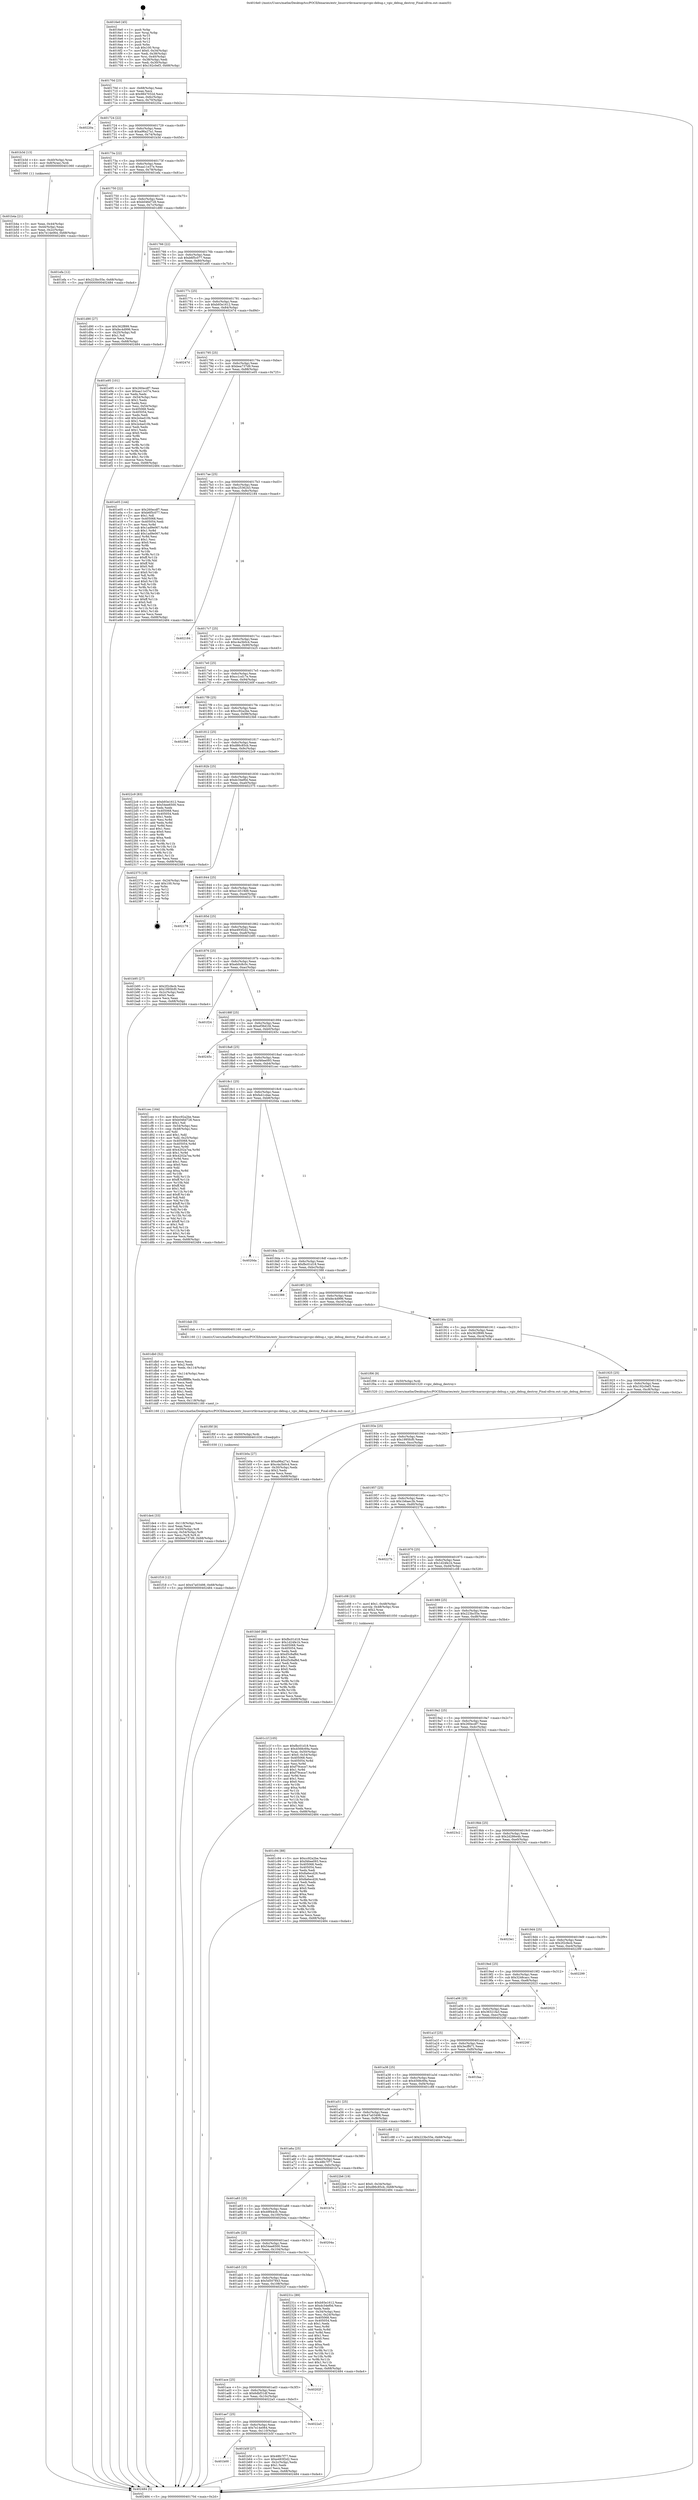 digraph "0x4016e0" {
  label = "0x4016e0 (/mnt/c/Users/mathe/Desktop/tcc/POCII/binaries/extr_linuxvirtkvmarmvgicvgic-debug.c_vgic_debug_destroy_Final-ollvm.out::main(0))"
  labelloc = "t"
  node[shape=record]

  Entry [label="",width=0.3,height=0.3,shape=circle,fillcolor=black,style=filled]
  "0x40170d" [label="{
     0x40170d [23]\l
     | [instrs]\l
     &nbsp;&nbsp;0x40170d \<+3\>: mov -0x68(%rbp),%eax\l
     &nbsp;&nbsp;0x401710 \<+2\>: mov %eax,%ecx\l
     &nbsp;&nbsp;0x401712 \<+6\>: sub $0x9847032d,%ecx\l
     &nbsp;&nbsp;0x401718 \<+3\>: mov %eax,-0x6c(%rbp)\l
     &nbsp;&nbsp;0x40171b \<+3\>: mov %ecx,-0x70(%rbp)\l
     &nbsp;&nbsp;0x40171e \<+6\>: je 000000000040220a \<main+0xb2a\>\l
  }"]
  "0x40220a" [label="{
     0x40220a\l
  }", style=dashed]
  "0x401724" [label="{
     0x401724 [22]\l
     | [instrs]\l
     &nbsp;&nbsp;0x401724 \<+5\>: jmp 0000000000401729 \<main+0x49\>\l
     &nbsp;&nbsp;0x401729 \<+3\>: mov -0x6c(%rbp),%eax\l
     &nbsp;&nbsp;0x40172c \<+5\>: sub $0xa96a27a1,%eax\l
     &nbsp;&nbsp;0x401731 \<+3\>: mov %eax,-0x74(%rbp)\l
     &nbsp;&nbsp;0x401734 \<+6\>: je 0000000000401b3d \<main+0x45d\>\l
  }"]
  Exit [label="",width=0.3,height=0.3,shape=circle,fillcolor=black,style=filled,peripheries=2]
  "0x401b3d" [label="{
     0x401b3d [13]\l
     | [instrs]\l
     &nbsp;&nbsp;0x401b3d \<+4\>: mov -0x40(%rbp),%rax\l
     &nbsp;&nbsp;0x401b41 \<+4\>: mov 0x8(%rax),%rdi\l
     &nbsp;&nbsp;0x401b45 \<+5\>: call 0000000000401060 \<atoi@plt\>\l
     | [calls]\l
     &nbsp;&nbsp;0x401060 \{1\} (unknown)\l
  }"]
  "0x40173a" [label="{
     0x40173a [22]\l
     | [instrs]\l
     &nbsp;&nbsp;0x40173a \<+5\>: jmp 000000000040173f \<main+0x5f\>\l
     &nbsp;&nbsp;0x40173f \<+3\>: mov -0x6c(%rbp),%eax\l
     &nbsp;&nbsp;0x401742 \<+5\>: sub $0xaa11e37e,%eax\l
     &nbsp;&nbsp;0x401747 \<+3\>: mov %eax,-0x78(%rbp)\l
     &nbsp;&nbsp;0x40174a \<+6\>: je 0000000000401efa \<main+0x81a\>\l
  }"]
  "0x401f18" [label="{
     0x401f18 [12]\l
     | [instrs]\l
     &nbsp;&nbsp;0x401f18 \<+7\>: movl $0x47a03498,-0x68(%rbp)\l
     &nbsp;&nbsp;0x401f1f \<+5\>: jmp 0000000000402484 \<main+0xda4\>\l
  }"]
  "0x401efa" [label="{
     0x401efa [12]\l
     | [instrs]\l
     &nbsp;&nbsp;0x401efa \<+7\>: movl $0x223bc55e,-0x68(%rbp)\l
     &nbsp;&nbsp;0x401f01 \<+5\>: jmp 0000000000402484 \<main+0xda4\>\l
  }"]
  "0x401750" [label="{
     0x401750 [22]\l
     | [instrs]\l
     &nbsp;&nbsp;0x401750 \<+5\>: jmp 0000000000401755 \<main+0x75\>\l
     &nbsp;&nbsp;0x401755 \<+3\>: mov -0x6c(%rbp),%eax\l
     &nbsp;&nbsp;0x401758 \<+5\>: sub $0xb046d728,%eax\l
     &nbsp;&nbsp;0x40175d \<+3\>: mov %eax,-0x7c(%rbp)\l
     &nbsp;&nbsp;0x401760 \<+6\>: je 0000000000401d90 \<main+0x6b0\>\l
  }"]
  "0x401f0f" [label="{
     0x401f0f [9]\l
     | [instrs]\l
     &nbsp;&nbsp;0x401f0f \<+4\>: mov -0x50(%rbp),%rdi\l
     &nbsp;&nbsp;0x401f13 \<+5\>: call 0000000000401030 \<free@plt\>\l
     | [calls]\l
     &nbsp;&nbsp;0x401030 \{1\} (unknown)\l
  }"]
  "0x401d90" [label="{
     0x401d90 [27]\l
     | [instrs]\l
     &nbsp;&nbsp;0x401d90 \<+5\>: mov $0x362f899,%eax\l
     &nbsp;&nbsp;0x401d95 \<+5\>: mov $0xfec4d996,%ecx\l
     &nbsp;&nbsp;0x401d9a \<+3\>: mov -0x25(%rbp),%dl\l
     &nbsp;&nbsp;0x401d9d \<+3\>: test $0x1,%dl\l
     &nbsp;&nbsp;0x401da0 \<+3\>: cmovne %ecx,%eax\l
     &nbsp;&nbsp;0x401da3 \<+3\>: mov %eax,-0x68(%rbp)\l
     &nbsp;&nbsp;0x401da6 \<+5\>: jmp 0000000000402484 \<main+0xda4\>\l
  }"]
  "0x401766" [label="{
     0x401766 [22]\l
     | [instrs]\l
     &nbsp;&nbsp;0x401766 \<+5\>: jmp 000000000040176b \<main+0x8b\>\l
     &nbsp;&nbsp;0x40176b \<+3\>: mov -0x6c(%rbp),%eax\l
     &nbsp;&nbsp;0x40176e \<+5\>: sub $0xb6f5c077,%eax\l
     &nbsp;&nbsp;0x401773 \<+3\>: mov %eax,-0x80(%rbp)\l
     &nbsp;&nbsp;0x401776 \<+6\>: je 0000000000401e95 \<main+0x7b5\>\l
  }"]
  "0x401de4" [label="{
     0x401de4 [33]\l
     | [instrs]\l
     &nbsp;&nbsp;0x401de4 \<+6\>: mov -0x118(%rbp),%ecx\l
     &nbsp;&nbsp;0x401dea \<+3\>: imul %eax,%ecx\l
     &nbsp;&nbsp;0x401ded \<+4\>: mov -0x50(%rbp),%r8\l
     &nbsp;&nbsp;0x401df1 \<+4\>: movslq -0x54(%rbp),%r9\l
     &nbsp;&nbsp;0x401df5 \<+4\>: mov %ecx,(%r8,%r9,4)\l
     &nbsp;&nbsp;0x401df9 \<+7\>: movl $0xbea737d9,-0x68(%rbp)\l
     &nbsp;&nbsp;0x401e00 \<+5\>: jmp 0000000000402484 \<main+0xda4\>\l
  }"]
  "0x401e95" [label="{
     0x401e95 [101]\l
     | [instrs]\l
     &nbsp;&nbsp;0x401e95 \<+5\>: mov $0x260ecdf7,%eax\l
     &nbsp;&nbsp;0x401e9a \<+5\>: mov $0xaa11e37e,%ecx\l
     &nbsp;&nbsp;0x401e9f \<+2\>: xor %edx,%edx\l
     &nbsp;&nbsp;0x401ea1 \<+3\>: mov -0x54(%rbp),%esi\l
     &nbsp;&nbsp;0x401ea4 \<+3\>: sub $0x1,%edx\l
     &nbsp;&nbsp;0x401ea7 \<+2\>: sub %edx,%esi\l
     &nbsp;&nbsp;0x401ea9 \<+3\>: mov %esi,-0x54(%rbp)\l
     &nbsp;&nbsp;0x401eac \<+7\>: mov 0x405068,%edx\l
     &nbsp;&nbsp;0x401eb3 \<+7\>: mov 0x405054,%esi\l
     &nbsp;&nbsp;0x401eba \<+2\>: mov %edx,%edi\l
     &nbsp;&nbsp;0x401ebc \<+6\>: add $0x2e4ad10b,%edi\l
     &nbsp;&nbsp;0x401ec2 \<+3\>: sub $0x1,%edi\l
     &nbsp;&nbsp;0x401ec5 \<+6\>: sub $0x2e4ad10b,%edi\l
     &nbsp;&nbsp;0x401ecb \<+3\>: imul %edi,%edx\l
     &nbsp;&nbsp;0x401ece \<+3\>: and $0x1,%edx\l
     &nbsp;&nbsp;0x401ed1 \<+3\>: cmp $0x0,%edx\l
     &nbsp;&nbsp;0x401ed4 \<+4\>: sete %r8b\l
     &nbsp;&nbsp;0x401ed8 \<+3\>: cmp $0xa,%esi\l
     &nbsp;&nbsp;0x401edb \<+4\>: setl %r9b\l
     &nbsp;&nbsp;0x401edf \<+3\>: mov %r8b,%r10b\l
     &nbsp;&nbsp;0x401ee2 \<+3\>: and %r9b,%r10b\l
     &nbsp;&nbsp;0x401ee5 \<+3\>: xor %r9b,%r8b\l
     &nbsp;&nbsp;0x401ee8 \<+3\>: or %r8b,%r10b\l
     &nbsp;&nbsp;0x401eeb \<+4\>: test $0x1,%r10b\l
     &nbsp;&nbsp;0x401eef \<+3\>: cmovne %ecx,%eax\l
     &nbsp;&nbsp;0x401ef2 \<+3\>: mov %eax,-0x68(%rbp)\l
     &nbsp;&nbsp;0x401ef5 \<+5\>: jmp 0000000000402484 \<main+0xda4\>\l
  }"]
  "0x40177c" [label="{
     0x40177c [25]\l
     | [instrs]\l
     &nbsp;&nbsp;0x40177c \<+5\>: jmp 0000000000401781 \<main+0xa1\>\l
     &nbsp;&nbsp;0x401781 \<+3\>: mov -0x6c(%rbp),%eax\l
     &nbsp;&nbsp;0x401784 \<+5\>: sub $0xb93e1612,%eax\l
     &nbsp;&nbsp;0x401789 \<+6\>: mov %eax,-0x84(%rbp)\l
     &nbsp;&nbsp;0x40178f \<+6\>: je 000000000040247d \<main+0xd9d\>\l
  }"]
  "0x401db0" [label="{
     0x401db0 [52]\l
     | [instrs]\l
     &nbsp;&nbsp;0x401db0 \<+2\>: xor %ecx,%ecx\l
     &nbsp;&nbsp;0x401db2 \<+5\>: mov $0x2,%edx\l
     &nbsp;&nbsp;0x401db7 \<+6\>: mov %edx,-0x114(%rbp)\l
     &nbsp;&nbsp;0x401dbd \<+1\>: cltd\l
     &nbsp;&nbsp;0x401dbe \<+6\>: mov -0x114(%rbp),%esi\l
     &nbsp;&nbsp;0x401dc4 \<+2\>: idiv %esi\l
     &nbsp;&nbsp;0x401dc6 \<+6\>: imul $0xfffffffe,%edx,%edx\l
     &nbsp;&nbsp;0x401dcc \<+2\>: mov %ecx,%edi\l
     &nbsp;&nbsp;0x401dce \<+2\>: sub %edx,%edi\l
     &nbsp;&nbsp;0x401dd0 \<+2\>: mov %ecx,%edx\l
     &nbsp;&nbsp;0x401dd2 \<+3\>: sub $0x1,%edx\l
     &nbsp;&nbsp;0x401dd5 \<+2\>: add %edx,%edi\l
     &nbsp;&nbsp;0x401dd7 \<+2\>: sub %edi,%ecx\l
     &nbsp;&nbsp;0x401dd9 \<+6\>: mov %ecx,-0x118(%rbp)\l
     &nbsp;&nbsp;0x401ddf \<+5\>: call 0000000000401160 \<next_i\>\l
     | [calls]\l
     &nbsp;&nbsp;0x401160 \{1\} (/mnt/c/Users/mathe/Desktop/tcc/POCII/binaries/extr_linuxvirtkvmarmvgicvgic-debug.c_vgic_debug_destroy_Final-ollvm.out::next_i)\l
  }"]
  "0x40247d" [label="{
     0x40247d\l
  }", style=dashed]
  "0x401795" [label="{
     0x401795 [25]\l
     | [instrs]\l
     &nbsp;&nbsp;0x401795 \<+5\>: jmp 000000000040179a \<main+0xba\>\l
     &nbsp;&nbsp;0x40179a \<+3\>: mov -0x6c(%rbp),%eax\l
     &nbsp;&nbsp;0x40179d \<+5\>: sub $0xbea737d9,%eax\l
     &nbsp;&nbsp;0x4017a2 \<+6\>: mov %eax,-0x88(%rbp)\l
     &nbsp;&nbsp;0x4017a8 \<+6\>: je 0000000000401e05 \<main+0x725\>\l
  }"]
  "0x401c1f" [label="{
     0x401c1f [105]\l
     | [instrs]\l
     &nbsp;&nbsp;0x401c1f \<+5\>: mov $0xfbc01d18,%ecx\l
     &nbsp;&nbsp;0x401c24 \<+5\>: mov $0x4568c69a,%edx\l
     &nbsp;&nbsp;0x401c29 \<+4\>: mov %rax,-0x50(%rbp)\l
     &nbsp;&nbsp;0x401c2d \<+7\>: movl $0x0,-0x54(%rbp)\l
     &nbsp;&nbsp;0x401c34 \<+7\>: mov 0x405068,%esi\l
     &nbsp;&nbsp;0x401c3b \<+8\>: mov 0x405054,%r8d\l
     &nbsp;&nbsp;0x401c43 \<+3\>: mov %esi,%r9d\l
     &nbsp;&nbsp;0x401c46 \<+7\>: add $0xf79cece7,%r9d\l
     &nbsp;&nbsp;0x401c4d \<+4\>: sub $0x1,%r9d\l
     &nbsp;&nbsp;0x401c51 \<+7\>: sub $0xf79cece7,%r9d\l
     &nbsp;&nbsp;0x401c58 \<+4\>: imul %r9d,%esi\l
     &nbsp;&nbsp;0x401c5c \<+3\>: and $0x1,%esi\l
     &nbsp;&nbsp;0x401c5f \<+3\>: cmp $0x0,%esi\l
     &nbsp;&nbsp;0x401c62 \<+4\>: sete %r10b\l
     &nbsp;&nbsp;0x401c66 \<+4\>: cmp $0xa,%r8d\l
     &nbsp;&nbsp;0x401c6a \<+4\>: setl %r11b\l
     &nbsp;&nbsp;0x401c6e \<+3\>: mov %r10b,%bl\l
     &nbsp;&nbsp;0x401c71 \<+3\>: and %r11b,%bl\l
     &nbsp;&nbsp;0x401c74 \<+3\>: xor %r11b,%r10b\l
     &nbsp;&nbsp;0x401c77 \<+3\>: or %r10b,%bl\l
     &nbsp;&nbsp;0x401c7a \<+3\>: test $0x1,%bl\l
     &nbsp;&nbsp;0x401c7d \<+3\>: cmovne %edx,%ecx\l
     &nbsp;&nbsp;0x401c80 \<+3\>: mov %ecx,-0x68(%rbp)\l
     &nbsp;&nbsp;0x401c83 \<+5\>: jmp 0000000000402484 \<main+0xda4\>\l
  }"]
  "0x401e05" [label="{
     0x401e05 [144]\l
     | [instrs]\l
     &nbsp;&nbsp;0x401e05 \<+5\>: mov $0x260ecdf7,%eax\l
     &nbsp;&nbsp;0x401e0a \<+5\>: mov $0xb6f5c077,%ecx\l
     &nbsp;&nbsp;0x401e0f \<+2\>: mov $0x1,%dl\l
     &nbsp;&nbsp;0x401e11 \<+7\>: mov 0x405068,%esi\l
     &nbsp;&nbsp;0x401e18 \<+7\>: mov 0x405054,%edi\l
     &nbsp;&nbsp;0x401e1f \<+3\>: mov %esi,%r8d\l
     &nbsp;&nbsp;0x401e22 \<+7\>: sub $0x1ad9e067,%r8d\l
     &nbsp;&nbsp;0x401e29 \<+4\>: sub $0x1,%r8d\l
     &nbsp;&nbsp;0x401e2d \<+7\>: add $0x1ad9e067,%r8d\l
     &nbsp;&nbsp;0x401e34 \<+4\>: imul %r8d,%esi\l
     &nbsp;&nbsp;0x401e38 \<+3\>: and $0x1,%esi\l
     &nbsp;&nbsp;0x401e3b \<+3\>: cmp $0x0,%esi\l
     &nbsp;&nbsp;0x401e3e \<+4\>: sete %r9b\l
     &nbsp;&nbsp;0x401e42 \<+3\>: cmp $0xa,%edi\l
     &nbsp;&nbsp;0x401e45 \<+4\>: setl %r10b\l
     &nbsp;&nbsp;0x401e49 \<+3\>: mov %r9b,%r11b\l
     &nbsp;&nbsp;0x401e4c \<+4\>: xor $0xff,%r11b\l
     &nbsp;&nbsp;0x401e50 \<+3\>: mov %r10b,%bl\l
     &nbsp;&nbsp;0x401e53 \<+3\>: xor $0xff,%bl\l
     &nbsp;&nbsp;0x401e56 \<+3\>: xor $0x0,%dl\l
     &nbsp;&nbsp;0x401e59 \<+3\>: mov %r11b,%r14b\l
     &nbsp;&nbsp;0x401e5c \<+4\>: and $0x0,%r14b\l
     &nbsp;&nbsp;0x401e60 \<+3\>: and %dl,%r9b\l
     &nbsp;&nbsp;0x401e63 \<+3\>: mov %bl,%r15b\l
     &nbsp;&nbsp;0x401e66 \<+4\>: and $0x0,%r15b\l
     &nbsp;&nbsp;0x401e6a \<+3\>: and %dl,%r10b\l
     &nbsp;&nbsp;0x401e6d \<+3\>: or %r9b,%r14b\l
     &nbsp;&nbsp;0x401e70 \<+3\>: or %r10b,%r15b\l
     &nbsp;&nbsp;0x401e73 \<+3\>: xor %r15b,%r14b\l
     &nbsp;&nbsp;0x401e76 \<+3\>: or %bl,%r11b\l
     &nbsp;&nbsp;0x401e79 \<+4\>: xor $0xff,%r11b\l
     &nbsp;&nbsp;0x401e7d \<+3\>: or $0x0,%dl\l
     &nbsp;&nbsp;0x401e80 \<+3\>: and %dl,%r11b\l
     &nbsp;&nbsp;0x401e83 \<+3\>: or %r11b,%r14b\l
     &nbsp;&nbsp;0x401e86 \<+4\>: test $0x1,%r14b\l
     &nbsp;&nbsp;0x401e8a \<+3\>: cmovne %ecx,%eax\l
     &nbsp;&nbsp;0x401e8d \<+3\>: mov %eax,-0x68(%rbp)\l
     &nbsp;&nbsp;0x401e90 \<+5\>: jmp 0000000000402484 \<main+0xda4\>\l
  }"]
  "0x4017ae" [label="{
     0x4017ae [25]\l
     | [instrs]\l
     &nbsp;&nbsp;0x4017ae \<+5\>: jmp 00000000004017b3 \<main+0xd3\>\l
     &nbsp;&nbsp;0x4017b3 \<+3\>: mov -0x6c(%rbp),%eax\l
     &nbsp;&nbsp;0x4017b6 \<+5\>: sub $0xc2536243,%eax\l
     &nbsp;&nbsp;0x4017bb \<+6\>: mov %eax,-0x8c(%rbp)\l
     &nbsp;&nbsp;0x4017c1 \<+6\>: je 0000000000402184 \<main+0xaa4\>\l
  }"]
  "0x401b00" [label="{
     0x401b00\l
  }", style=dashed]
  "0x402184" [label="{
     0x402184\l
  }", style=dashed]
  "0x4017c7" [label="{
     0x4017c7 [25]\l
     | [instrs]\l
     &nbsp;&nbsp;0x4017c7 \<+5\>: jmp 00000000004017cc \<main+0xec\>\l
     &nbsp;&nbsp;0x4017cc \<+3\>: mov -0x6c(%rbp),%eax\l
     &nbsp;&nbsp;0x4017cf \<+5\>: sub $0xc4a3b0c4,%eax\l
     &nbsp;&nbsp;0x4017d4 \<+6\>: mov %eax,-0x90(%rbp)\l
     &nbsp;&nbsp;0x4017da \<+6\>: je 0000000000401b25 \<main+0x445\>\l
  }"]
  "0x401b5f" [label="{
     0x401b5f [27]\l
     | [instrs]\l
     &nbsp;&nbsp;0x401b5f \<+5\>: mov $0x48fc7f77,%eax\l
     &nbsp;&nbsp;0x401b64 \<+5\>: mov $0xe493f2d2,%ecx\l
     &nbsp;&nbsp;0x401b69 \<+3\>: mov -0x2c(%rbp),%edx\l
     &nbsp;&nbsp;0x401b6c \<+3\>: cmp $0x1,%edx\l
     &nbsp;&nbsp;0x401b6f \<+3\>: cmovl %ecx,%eax\l
     &nbsp;&nbsp;0x401b72 \<+3\>: mov %eax,-0x68(%rbp)\l
     &nbsp;&nbsp;0x401b75 \<+5\>: jmp 0000000000402484 \<main+0xda4\>\l
  }"]
  "0x401b25" [label="{
     0x401b25\l
  }", style=dashed]
  "0x4017e0" [label="{
     0x4017e0 [25]\l
     | [instrs]\l
     &nbsp;&nbsp;0x4017e0 \<+5\>: jmp 00000000004017e5 \<main+0x105\>\l
     &nbsp;&nbsp;0x4017e5 \<+3\>: mov -0x6c(%rbp),%eax\l
     &nbsp;&nbsp;0x4017e8 \<+5\>: sub $0xcc1cd17e,%eax\l
     &nbsp;&nbsp;0x4017ed \<+6\>: mov %eax,-0x94(%rbp)\l
     &nbsp;&nbsp;0x4017f3 \<+6\>: je 000000000040240f \<main+0xd2f\>\l
  }"]
  "0x401ae7" [label="{
     0x401ae7 [25]\l
     | [instrs]\l
     &nbsp;&nbsp;0x401ae7 \<+5\>: jmp 0000000000401aec \<main+0x40c\>\l
     &nbsp;&nbsp;0x401aec \<+3\>: mov -0x6c(%rbp),%eax\l
     &nbsp;&nbsp;0x401aef \<+5\>: sub $0x7e14e064,%eax\l
     &nbsp;&nbsp;0x401af4 \<+6\>: mov %eax,-0x110(%rbp)\l
     &nbsp;&nbsp;0x401afa \<+6\>: je 0000000000401b5f \<main+0x47f\>\l
  }"]
  "0x40240f" [label="{
     0x40240f\l
  }", style=dashed]
  "0x4017f9" [label="{
     0x4017f9 [25]\l
     | [instrs]\l
     &nbsp;&nbsp;0x4017f9 \<+5\>: jmp 00000000004017fe \<main+0x11e\>\l
     &nbsp;&nbsp;0x4017fe \<+3\>: mov -0x6c(%rbp),%eax\l
     &nbsp;&nbsp;0x401801 \<+5\>: sub $0xcc92a2be,%eax\l
     &nbsp;&nbsp;0x401806 \<+6\>: mov %eax,-0x98(%rbp)\l
     &nbsp;&nbsp;0x40180c \<+6\>: je 00000000004023b6 \<main+0xcd6\>\l
  }"]
  "0x4022a5" [label="{
     0x4022a5\l
  }", style=dashed]
  "0x4023b6" [label="{
     0x4023b6\l
  }", style=dashed]
  "0x401812" [label="{
     0x401812 [25]\l
     | [instrs]\l
     &nbsp;&nbsp;0x401812 \<+5\>: jmp 0000000000401817 \<main+0x137\>\l
     &nbsp;&nbsp;0x401817 \<+3\>: mov -0x6c(%rbp),%eax\l
     &nbsp;&nbsp;0x40181a \<+5\>: sub $0xd86c85cb,%eax\l
     &nbsp;&nbsp;0x40181f \<+6\>: mov %eax,-0x9c(%rbp)\l
     &nbsp;&nbsp;0x401825 \<+6\>: je 00000000004022c9 \<main+0xbe9\>\l
  }"]
  "0x401ace" [label="{
     0x401ace [25]\l
     | [instrs]\l
     &nbsp;&nbsp;0x401ace \<+5\>: jmp 0000000000401ad3 \<main+0x3f3\>\l
     &nbsp;&nbsp;0x401ad3 \<+3\>: mov -0x6c(%rbp),%eax\l
     &nbsp;&nbsp;0x401ad6 \<+5\>: sub $0x6dbf31df,%eax\l
     &nbsp;&nbsp;0x401adb \<+6\>: mov %eax,-0x10c(%rbp)\l
     &nbsp;&nbsp;0x401ae1 \<+6\>: je 00000000004022a5 \<main+0xbc5\>\l
  }"]
  "0x4022c9" [label="{
     0x4022c9 [83]\l
     | [instrs]\l
     &nbsp;&nbsp;0x4022c9 \<+5\>: mov $0xb93e1612,%eax\l
     &nbsp;&nbsp;0x4022ce \<+5\>: mov $0x54ee6500,%ecx\l
     &nbsp;&nbsp;0x4022d3 \<+2\>: xor %edx,%edx\l
     &nbsp;&nbsp;0x4022d5 \<+7\>: mov 0x405068,%esi\l
     &nbsp;&nbsp;0x4022dc \<+7\>: mov 0x405054,%edi\l
     &nbsp;&nbsp;0x4022e3 \<+3\>: sub $0x1,%edx\l
     &nbsp;&nbsp;0x4022e6 \<+3\>: mov %esi,%r8d\l
     &nbsp;&nbsp;0x4022e9 \<+3\>: add %edx,%r8d\l
     &nbsp;&nbsp;0x4022ec \<+4\>: imul %r8d,%esi\l
     &nbsp;&nbsp;0x4022f0 \<+3\>: and $0x1,%esi\l
     &nbsp;&nbsp;0x4022f3 \<+3\>: cmp $0x0,%esi\l
     &nbsp;&nbsp;0x4022f6 \<+4\>: sete %r9b\l
     &nbsp;&nbsp;0x4022fa \<+3\>: cmp $0xa,%edi\l
     &nbsp;&nbsp;0x4022fd \<+4\>: setl %r10b\l
     &nbsp;&nbsp;0x402301 \<+3\>: mov %r9b,%r11b\l
     &nbsp;&nbsp;0x402304 \<+3\>: and %r10b,%r11b\l
     &nbsp;&nbsp;0x402307 \<+3\>: xor %r10b,%r9b\l
     &nbsp;&nbsp;0x40230a \<+3\>: or %r9b,%r11b\l
     &nbsp;&nbsp;0x40230d \<+4\>: test $0x1,%r11b\l
     &nbsp;&nbsp;0x402311 \<+3\>: cmovne %ecx,%eax\l
     &nbsp;&nbsp;0x402314 \<+3\>: mov %eax,-0x68(%rbp)\l
     &nbsp;&nbsp;0x402317 \<+5\>: jmp 0000000000402484 \<main+0xda4\>\l
  }"]
  "0x40182b" [label="{
     0x40182b [25]\l
     | [instrs]\l
     &nbsp;&nbsp;0x40182b \<+5\>: jmp 0000000000401830 \<main+0x150\>\l
     &nbsp;&nbsp;0x401830 \<+3\>: mov -0x6c(%rbp),%eax\l
     &nbsp;&nbsp;0x401833 \<+5\>: sub $0xdc34ef0d,%eax\l
     &nbsp;&nbsp;0x401838 \<+6\>: mov %eax,-0xa0(%rbp)\l
     &nbsp;&nbsp;0x40183e \<+6\>: je 0000000000402375 \<main+0xc95\>\l
  }"]
  "0x40202f" [label="{
     0x40202f\l
  }", style=dashed]
  "0x402375" [label="{
     0x402375 [19]\l
     | [instrs]\l
     &nbsp;&nbsp;0x402375 \<+3\>: mov -0x24(%rbp),%eax\l
     &nbsp;&nbsp;0x402378 \<+7\>: add $0x100,%rsp\l
     &nbsp;&nbsp;0x40237f \<+1\>: pop %rbx\l
     &nbsp;&nbsp;0x402380 \<+2\>: pop %r12\l
     &nbsp;&nbsp;0x402382 \<+2\>: pop %r14\l
     &nbsp;&nbsp;0x402384 \<+2\>: pop %r15\l
     &nbsp;&nbsp;0x402386 \<+1\>: pop %rbp\l
     &nbsp;&nbsp;0x402387 \<+1\>: ret\l
  }"]
  "0x401844" [label="{
     0x401844 [25]\l
     | [instrs]\l
     &nbsp;&nbsp;0x401844 \<+5\>: jmp 0000000000401849 \<main+0x169\>\l
     &nbsp;&nbsp;0x401849 \<+3\>: mov -0x6c(%rbp),%eax\l
     &nbsp;&nbsp;0x40184c \<+5\>: sub $0xe14519d9,%eax\l
     &nbsp;&nbsp;0x401851 \<+6\>: mov %eax,-0xa4(%rbp)\l
     &nbsp;&nbsp;0x401857 \<+6\>: je 0000000000402178 \<main+0xa98\>\l
  }"]
  "0x401ab5" [label="{
     0x401ab5 [25]\l
     | [instrs]\l
     &nbsp;&nbsp;0x401ab5 \<+5\>: jmp 0000000000401aba \<main+0x3da\>\l
     &nbsp;&nbsp;0x401aba \<+3\>: mov -0x6c(%rbp),%eax\l
     &nbsp;&nbsp;0x401abd \<+5\>: sub $0x5d507843,%eax\l
     &nbsp;&nbsp;0x401ac2 \<+6\>: mov %eax,-0x108(%rbp)\l
     &nbsp;&nbsp;0x401ac8 \<+6\>: je 000000000040202f \<main+0x94f\>\l
  }"]
  "0x402178" [label="{
     0x402178\l
  }", style=dashed]
  "0x40185d" [label="{
     0x40185d [25]\l
     | [instrs]\l
     &nbsp;&nbsp;0x40185d \<+5\>: jmp 0000000000401862 \<main+0x182\>\l
     &nbsp;&nbsp;0x401862 \<+3\>: mov -0x6c(%rbp),%eax\l
     &nbsp;&nbsp;0x401865 \<+5\>: sub $0xe493f2d2,%eax\l
     &nbsp;&nbsp;0x40186a \<+6\>: mov %eax,-0xa8(%rbp)\l
     &nbsp;&nbsp;0x401870 \<+6\>: je 0000000000401b95 \<main+0x4b5\>\l
  }"]
  "0x40231c" [label="{
     0x40231c [89]\l
     | [instrs]\l
     &nbsp;&nbsp;0x40231c \<+5\>: mov $0xb93e1612,%eax\l
     &nbsp;&nbsp;0x402321 \<+5\>: mov $0xdc34ef0d,%ecx\l
     &nbsp;&nbsp;0x402326 \<+2\>: xor %edx,%edx\l
     &nbsp;&nbsp;0x402328 \<+3\>: mov -0x34(%rbp),%esi\l
     &nbsp;&nbsp;0x40232b \<+3\>: mov %esi,-0x24(%rbp)\l
     &nbsp;&nbsp;0x40232e \<+7\>: mov 0x405068,%esi\l
     &nbsp;&nbsp;0x402335 \<+7\>: mov 0x405054,%edi\l
     &nbsp;&nbsp;0x40233c \<+3\>: sub $0x1,%edx\l
     &nbsp;&nbsp;0x40233f \<+3\>: mov %esi,%r8d\l
     &nbsp;&nbsp;0x402342 \<+3\>: add %edx,%r8d\l
     &nbsp;&nbsp;0x402345 \<+4\>: imul %r8d,%esi\l
     &nbsp;&nbsp;0x402349 \<+3\>: and $0x1,%esi\l
     &nbsp;&nbsp;0x40234c \<+3\>: cmp $0x0,%esi\l
     &nbsp;&nbsp;0x40234f \<+4\>: sete %r9b\l
     &nbsp;&nbsp;0x402353 \<+3\>: cmp $0xa,%edi\l
     &nbsp;&nbsp;0x402356 \<+4\>: setl %r10b\l
     &nbsp;&nbsp;0x40235a \<+3\>: mov %r9b,%r11b\l
     &nbsp;&nbsp;0x40235d \<+3\>: and %r10b,%r11b\l
     &nbsp;&nbsp;0x402360 \<+3\>: xor %r10b,%r9b\l
     &nbsp;&nbsp;0x402363 \<+3\>: or %r9b,%r11b\l
     &nbsp;&nbsp;0x402366 \<+4\>: test $0x1,%r11b\l
     &nbsp;&nbsp;0x40236a \<+3\>: cmovne %ecx,%eax\l
     &nbsp;&nbsp;0x40236d \<+3\>: mov %eax,-0x68(%rbp)\l
     &nbsp;&nbsp;0x402370 \<+5\>: jmp 0000000000402484 \<main+0xda4\>\l
  }"]
  "0x401b95" [label="{
     0x401b95 [27]\l
     | [instrs]\l
     &nbsp;&nbsp;0x401b95 \<+5\>: mov $0x2f2cfecb,%eax\l
     &nbsp;&nbsp;0x401b9a \<+5\>: mov $0x1995fcf0,%ecx\l
     &nbsp;&nbsp;0x401b9f \<+3\>: mov -0x2c(%rbp),%edx\l
     &nbsp;&nbsp;0x401ba2 \<+3\>: cmp $0x0,%edx\l
     &nbsp;&nbsp;0x401ba5 \<+3\>: cmove %ecx,%eax\l
     &nbsp;&nbsp;0x401ba8 \<+3\>: mov %eax,-0x68(%rbp)\l
     &nbsp;&nbsp;0x401bab \<+5\>: jmp 0000000000402484 \<main+0xda4\>\l
  }"]
  "0x401876" [label="{
     0x401876 [25]\l
     | [instrs]\l
     &nbsp;&nbsp;0x401876 \<+5\>: jmp 000000000040187b \<main+0x19b\>\l
     &nbsp;&nbsp;0x40187b \<+3\>: mov -0x6c(%rbp),%eax\l
     &nbsp;&nbsp;0x40187e \<+5\>: sub $0xeb0c8c0c,%eax\l
     &nbsp;&nbsp;0x401883 \<+6\>: mov %eax,-0xac(%rbp)\l
     &nbsp;&nbsp;0x401889 \<+6\>: je 0000000000401f24 \<main+0x844\>\l
  }"]
  "0x401a9c" [label="{
     0x401a9c [25]\l
     | [instrs]\l
     &nbsp;&nbsp;0x401a9c \<+5\>: jmp 0000000000401aa1 \<main+0x3c1\>\l
     &nbsp;&nbsp;0x401aa1 \<+3\>: mov -0x6c(%rbp),%eax\l
     &nbsp;&nbsp;0x401aa4 \<+5\>: sub $0x54ee6500,%eax\l
     &nbsp;&nbsp;0x401aa9 \<+6\>: mov %eax,-0x104(%rbp)\l
     &nbsp;&nbsp;0x401aaf \<+6\>: je 000000000040231c \<main+0xc3c\>\l
  }"]
  "0x401f24" [label="{
     0x401f24\l
  }", style=dashed]
  "0x40188f" [label="{
     0x40188f [25]\l
     | [instrs]\l
     &nbsp;&nbsp;0x40188f \<+5\>: jmp 0000000000401894 \<main+0x1b4\>\l
     &nbsp;&nbsp;0x401894 \<+3\>: mov -0x6c(%rbp),%eax\l
     &nbsp;&nbsp;0x401897 \<+5\>: sub $0xef36d1fd,%eax\l
     &nbsp;&nbsp;0x40189c \<+6\>: mov %eax,-0xb0(%rbp)\l
     &nbsp;&nbsp;0x4018a2 \<+6\>: je 000000000040245c \<main+0xd7c\>\l
  }"]
  "0x40204a" [label="{
     0x40204a\l
  }", style=dashed]
  "0x40245c" [label="{
     0x40245c\l
  }", style=dashed]
  "0x4018a8" [label="{
     0x4018a8 [25]\l
     | [instrs]\l
     &nbsp;&nbsp;0x4018a8 \<+5\>: jmp 00000000004018ad \<main+0x1cd\>\l
     &nbsp;&nbsp;0x4018ad \<+3\>: mov -0x6c(%rbp),%eax\l
     &nbsp;&nbsp;0x4018b0 \<+5\>: sub $0xf46ee093,%eax\l
     &nbsp;&nbsp;0x4018b5 \<+6\>: mov %eax,-0xb4(%rbp)\l
     &nbsp;&nbsp;0x4018bb \<+6\>: je 0000000000401cec \<main+0x60c\>\l
  }"]
  "0x401a83" [label="{
     0x401a83 [25]\l
     | [instrs]\l
     &nbsp;&nbsp;0x401a83 \<+5\>: jmp 0000000000401a88 \<main+0x3a8\>\l
     &nbsp;&nbsp;0x401a88 \<+3\>: mov -0x6c(%rbp),%eax\l
     &nbsp;&nbsp;0x401a8b \<+5\>: sub $0x49f44cfc,%eax\l
     &nbsp;&nbsp;0x401a90 \<+6\>: mov %eax,-0x100(%rbp)\l
     &nbsp;&nbsp;0x401a96 \<+6\>: je 000000000040204a \<main+0x96a\>\l
  }"]
  "0x401cec" [label="{
     0x401cec [164]\l
     | [instrs]\l
     &nbsp;&nbsp;0x401cec \<+5\>: mov $0xcc92a2be,%eax\l
     &nbsp;&nbsp;0x401cf1 \<+5\>: mov $0xb046d728,%ecx\l
     &nbsp;&nbsp;0x401cf6 \<+2\>: mov $0x1,%dl\l
     &nbsp;&nbsp;0x401cf8 \<+3\>: mov -0x54(%rbp),%esi\l
     &nbsp;&nbsp;0x401cfb \<+3\>: cmp -0x48(%rbp),%esi\l
     &nbsp;&nbsp;0x401cfe \<+4\>: setl %dil\l
     &nbsp;&nbsp;0x401d02 \<+4\>: and $0x1,%dil\l
     &nbsp;&nbsp;0x401d06 \<+4\>: mov %dil,-0x25(%rbp)\l
     &nbsp;&nbsp;0x401d0a \<+7\>: mov 0x405068,%esi\l
     &nbsp;&nbsp;0x401d11 \<+8\>: mov 0x405054,%r8d\l
     &nbsp;&nbsp;0x401d19 \<+3\>: mov %esi,%r9d\l
     &nbsp;&nbsp;0x401d1c \<+7\>: add $0x4202a7ea,%r9d\l
     &nbsp;&nbsp;0x401d23 \<+4\>: sub $0x1,%r9d\l
     &nbsp;&nbsp;0x401d27 \<+7\>: sub $0x4202a7ea,%r9d\l
     &nbsp;&nbsp;0x401d2e \<+4\>: imul %r9d,%esi\l
     &nbsp;&nbsp;0x401d32 \<+3\>: and $0x1,%esi\l
     &nbsp;&nbsp;0x401d35 \<+3\>: cmp $0x0,%esi\l
     &nbsp;&nbsp;0x401d38 \<+4\>: sete %dil\l
     &nbsp;&nbsp;0x401d3c \<+4\>: cmp $0xa,%r8d\l
     &nbsp;&nbsp;0x401d40 \<+4\>: setl %r10b\l
     &nbsp;&nbsp;0x401d44 \<+3\>: mov %dil,%r11b\l
     &nbsp;&nbsp;0x401d47 \<+4\>: xor $0xff,%r11b\l
     &nbsp;&nbsp;0x401d4b \<+3\>: mov %r10b,%bl\l
     &nbsp;&nbsp;0x401d4e \<+3\>: xor $0xff,%bl\l
     &nbsp;&nbsp;0x401d51 \<+3\>: xor $0x1,%dl\l
     &nbsp;&nbsp;0x401d54 \<+3\>: mov %r11b,%r14b\l
     &nbsp;&nbsp;0x401d57 \<+4\>: and $0xff,%r14b\l
     &nbsp;&nbsp;0x401d5b \<+3\>: and %dl,%dil\l
     &nbsp;&nbsp;0x401d5e \<+3\>: mov %bl,%r15b\l
     &nbsp;&nbsp;0x401d61 \<+4\>: and $0xff,%r15b\l
     &nbsp;&nbsp;0x401d65 \<+3\>: and %dl,%r10b\l
     &nbsp;&nbsp;0x401d68 \<+3\>: or %dil,%r14b\l
     &nbsp;&nbsp;0x401d6b \<+3\>: or %r10b,%r15b\l
     &nbsp;&nbsp;0x401d6e \<+3\>: xor %r15b,%r14b\l
     &nbsp;&nbsp;0x401d71 \<+3\>: or %bl,%r11b\l
     &nbsp;&nbsp;0x401d74 \<+4\>: xor $0xff,%r11b\l
     &nbsp;&nbsp;0x401d78 \<+3\>: or $0x1,%dl\l
     &nbsp;&nbsp;0x401d7b \<+3\>: and %dl,%r11b\l
     &nbsp;&nbsp;0x401d7e \<+3\>: or %r11b,%r14b\l
     &nbsp;&nbsp;0x401d81 \<+4\>: test $0x1,%r14b\l
     &nbsp;&nbsp;0x401d85 \<+3\>: cmovne %ecx,%eax\l
     &nbsp;&nbsp;0x401d88 \<+3\>: mov %eax,-0x68(%rbp)\l
     &nbsp;&nbsp;0x401d8b \<+5\>: jmp 0000000000402484 \<main+0xda4\>\l
  }"]
  "0x4018c1" [label="{
     0x4018c1 [25]\l
     | [instrs]\l
     &nbsp;&nbsp;0x4018c1 \<+5\>: jmp 00000000004018c6 \<main+0x1e6\>\l
     &nbsp;&nbsp;0x4018c6 \<+3\>: mov -0x6c(%rbp),%eax\l
     &nbsp;&nbsp;0x4018c9 \<+5\>: sub $0xfa41cdae,%eax\l
     &nbsp;&nbsp;0x4018ce \<+6\>: mov %eax,-0xb8(%rbp)\l
     &nbsp;&nbsp;0x4018d4 \<+6\>: je 00000000004020da \<main+0x9fa\>\l
  }"]
  "0x401b7a" [label="{
     0x401b7a\l
  }", style=dashed]
  "0x4020da" [label="{
     0x4020da\l
  }", style=dashed]
  "0x4018da" [label="{
     0x4018da [25]\l
     | [instrs]\l
     &nbsp;&nbsp;0x4018da \<+5\>: jmp 00000000004018df \<main+0x1ff\>\l
     &nbsp;&nbsp;0x4018df \<+3\>: mov -0x6c(%rbp),%eax\l
     &nbsp;&nbsp;0x4018e2 \<+5\>: sub $0xfbc01d18,%eax\l
     &nbsp;&nbsp;0x4018e7 \<+6\>: mov %eax,-0xbc(%rbp)\l
     &nbsp;&nbsp;0x4018ed \<+6\>: je 0000000000402388 \<main+0xca8\>\l
  }"]
  "0x401a6a" [label="{
     0x401a6a [25]\l
     | [instrs]\l
     &nbsp;&nbsp;0x401a6a \<+5\>: jmp 0000000000401a6f \<main+0x38f\>\l
     &nbsp;&nbsp;0x401a6f \<+3\>: mov -0x6c(%rbp),%eax\l
     &nbsp;&nbsp;0x401a72 \<+5\>: sub $0x48fc7f77,%eax\l
     &nbsp;&nbsp;0x401a77 \<+6\>: mov %eax,-0xfc(%rbp)\l
     &nbsp;&nbsp;0x401a7d \<+6\>: je 0000000000401b7a \<main+0x49a\>\l
  }"]
  "0x402388" [label="{
     0x402388\l
  }", style=dashed]
  "0x4018f3" [label="{
     0x4018f3 [25]\l
     | [instrs]\l
     &nbsp;&nbsp;0x4018f3 \<+5\>: jmp 00000000004018f8 \<main+0x218\>\l
     &nbsp;&nbsp;0x4018f8 \<+3\>: mov -0x6c(%rbp),%eax\l
     &nbsp;&nbsp;0x4018fb \<+5\>: sub $0xfec4d996,%eax\l
     &nbsp;&nbsp;0x401900 \<+6\>: mov %eax,-0xc0(%rbp)\l
     &nbsp;&nbsp;0x401906 \<+6\>: je 0000000000401dab \<main+0x6cb\>\l
  }"]
  "0x4022b6" [label="{
     0x4022b6 [19]\l
     | [instrs]\l
     &nbsp;&nbsp;0x4022b6 \<+7\>: movl $0x0,-0x34(%rbp)\l
     &nbsp;&nbsp;0x4022bd \<+7\>: movl $0xd86c85cb,-0x68(%rbp)\l
     &nbsp;&nbsp;0x4022c4 \<+5\>: jmp 0000000000402484 \<main+0xda4\>\l
  }"]
  "0x401dab" [label="{
     0x401dab [5]\l
     | [instrs]\l
     &nbsp;&nbsp;0x401dab \<+5\>: call 0000000000401160 \<next_i\>\l
     | [calls]\l
     &nbsp;&nbsp;0x401160 \{1\} (/mnt/c/Users/mathe/Desktop/tcc/POCII/binaries/extr_linuxvirtkvmarmvgicvgic-debug.c_vgic_debug_destroy_Final-ollvm.out::next_i)\l
  }"]
  "0x40190c" [label="{
     0x40190c [25]\l
     | [instrs]\l
     &nbsp;&nbsp;0x40190c \<+5\>: jmp 0000000000401911 \<main+0x231\>\l
     &nbsp;&nbsp;0x401911 \<+3\>: mov -0x6c(%rbp),%eax\l
     &nbsp;&nbsp;0x401914 \<+5\>: sub $0x362f899,%eax\l
     &nbsp;&nbsp;0x401919 \<+6\>: mov %eax,-0xc4(%rbp)\l
     &nbsp;&nbsp;0x40191f \<+6\>: je 0000000000401f06 \<main+0x826\>\l
  }"]
  "0x401a51" [label="{
     0x401a51 [25]\l
     | [instrs]\l
     &nbsp;&nbsp;0x401a51 \<+5\>: jmp 0000000000401a56 \<main+0x376\>\l
     &nbsp;&nbsp;0x401a56 \<+3\>: mov -0x6c(%rbp),%eax\l
     &nbsp;&nbsp;0x401a59 \<+5\>: sub $0x47a03498,%eax\l
     &nbsp;&nbsp;0x401a5e \<+6\>: mov %eax,-0xf8(%rbp)\l
     &nbsp;&nbsp;0x401a64 \<+6\>: je 00000000004022b6 \<main+0xbd6\>\l
  }"]
  "0x401f06" [label="{
     0x401f06 [9]\l
     | [instrs]\l
     &nbsp;&nbsp;0x401f06 \<+4\>: mov -0x50(%rbp),%rdi\l
     &nbsp;&nbsp;0x401f0a \<+5\>: call 0000000000401520 \<vgic_debug_destroy\>\l
     | [calls]\l
     &nbsp;&nbsp;0x401520 \{1\} (/mnt/c/Users/mathe/Desktop/tcc/POCII/binaries/extr_linuxvirtkvmarmvgicvgic-debug.c_vgic_debug_destroy_Final-ollvm.out::vgic_debug_destroy)\l
  }"]
  "0x401925" [label="{
     0x401925 [25]\l
     | [instrs]\l
     &nbsp;&nbsp;0x401925 \<+5\>: jmp 000000000040192a \<main+0x24a\>\l
     &nbsp;&nbsp;0x40192a \<+3\>: mov -0x6c(%rbp),%eax\l
     &nbsp;&nbsp;0x40192d \<+5\>: sub $0x192c0ef3,%eax\l
     &nbsp;&nbsp;0x401932 \<+6\>: mov %eax,-0xc8(%rbp)\l
     &nbsp;&nbsp;0x401938 \<+6\>: je 0000000000401b0a \<main+0x42a\>\l
  }"]
  "0x401c88" [label="{
     0x401c88 [12]\l
     | [instrs]\l
     &nbsp;&nbsp;0x401c88 \<+7\>: movl $0x223bc55e,-0x68(%rbp)\l
     &nbsp;&nbsp;0x401c8f \<+5\>: jmp 0000000000402484 \<main+0xda4\>\l
  }"]
  "0x401b0a" [label="{
     0x401b0a [27]\l
     | [instrs]\l
     &nbsp;&nbsp;0x401b0a \<+5\>: mov $0xa96a27a1,%eax\l
     &nbsp;&nbsp;0x401b0f \<+5\>: mov $0xc4a3b0c4,%ecx\l
     &nbsp;&nbsp;0x401b14 \<+3\>: mov -0x30(%rbp),%edx\l
     &nbsp;&nbsp;0x401b17 \<+3\>: cmp $0x2,%edx\l
     &nbsp;&nbsp;0x401b1a \<+3\>: cmovne %ecx,%eax\l
     &nbsp;&nbsp;0x401b1d \<+3\>: mov %eax,-0x68(%rbp)\l
     &nbsp;&nbsp;0x401b20 \<+5\>: jmp 0000000000402484 \<main+0xda4\>\l
  }"]
  "0x40193e" [label="{
     0x40193e [25]\l
     | [instrs]\l
     &nbsp;&nbsp;0x40193e \<+5\>: jmp 0000000000401943 \<main+0x263\>\l
     &nbsp;&nbsp;0x401943 \<+3\>: mov -0x6c(%rbp),%eax\l
     &nbsp;&nbsp;0x401946 \<+5\>: sub $0x1995fcf0,%eax\l
     &nbsp;&nbsp;0x40194b \<+6\>: mov %eax,-0xcc(%rbp)\l
     &nbsp;&nbsp;0x401951 \<+6\>: je 0000000000401bb0 \<main+0x4d0\>\l
  }"]
  "0x402484" [label="{
     0x402484 [5]\l
     | [instrs]\l
     &nbsp;&nbsp;0x402484 \<+5\>: jmp 000000000040170d \<main+0x2d\>\l
  }"]
  "0x4016e0" [label="{
     0x4016e0 [45]\l
     | [instrs]\l
     &nbsp;&nbsp;0x4016e0 \<+1\>: push %rbp\l
     &nbsp;&nbsp;0x4016e1 \<+3\>: mov %rsp,%rbp\l
     &nbsp;&nbsp;0x4016e4 \<+2\>: push %r15\l
     &nbsp;&nbsp;0x4016e6 \<+2\>: push %r14\l
     &nbsp;&nbsp;0x4016e8 \<+2\>: push %r12\l
     &nbsp;&nbsp;0x4016ea \<+1\>: push %rbx\l
     &nbsp;&nbsp;0x4016eb \<+7\>: sub $0x100,%rsp\l
     &nbsp;&nbsp;0x4016f2 \<+7\>: movl $0x0,-0x34(%rbp)\l
     &nbsp;&nbsp;0x4016f9 \<+3\>: mov %edi,-0x38(%rbp)\l
     &nbsp;&nbsp;0x4016fc \<+4\>: mov %rsi,-0x40(%rbp)\l
     &nbsp;&nbsp;0x401700 \<+3\>: mov -0x38(%rbp),%edi\l
     &nbsp;&nbsp;0x401703 \<+3\>: mov %edi,-0x30(%rbp)\l
     &nbsp;&nbsp;0x401706 \<+7\>: movl $0x192c0ef3,-0x68(%rbp)\l
  }"]
  "0x401b4a" [label="{
     0x401b4a [21]\l
     | [instrs]\l
     &nbsp;&nbsp;0x401b4a \<+3\>: mov %eax,-0x44(%rbp)\l
     &nbsp;&nbsp;0x401b4d \<+3\>: mov -0x44(%rbp),%eax\l
     &nbsp;&nbsp;0x401b50 \<+3\>: mov %eax,-0x2c(%rbp)\l
     &nbsp;&nbsp;0x401b53 \<+7\>: movl $0x7e14e064,-0x68(%rbp)\l
     &nbsp;&nbsp;0x401b5a \<+5\>: jmp 0000000000402484 \<main+0xda4\>\l
  }"]
  "0x401a38" [label="{
     0x401a38 [25]\l
     | [instrs]\l
     &nbsp;&nbsp;0x401a38 \<+5\>: jmp 0000000000401a3d \<main+0x35d\>\l
     &nbsp;&nbsp;0x401a3d \<+3\>: mov -0x6c(%rbp),%eax\l
     &nbsp;&nbsp;0x401a40 \<+5\>: sub $0x4568c69a,%eax\l
     &nbsp;&nbsp;0x401a45 \<+6\>: mov %eax,-0xf4(%rbp)\l
     &nbsp;&nbsp;0x401a4b \<+6\>: je 0000000000401c88 \<main+0x5a8\>\l
  }"]
  "0x401bb0" [label="{
     0x401bb0 [88]\l
     | [instrs]\l
     &nbsp;&nbsp;0x401bb0 \<+5\>: mov $0xfbc01d18,%eax\l
     &nbsp;&nbsp;0x401bb5 \<+5\>: mov $0x1d24fe1b,%ecx\l
     &nbsp;&nbsp;0x401bba \<+7\>: mov 0x405068,%edx\l
     &nbsp;&nbsp;0x401bc1 \<+7\>: mov 0x405054,%esi\l
     &nbsp;&nbsp;0x401bc8 \<+2\>: mov %edx,%edi\l
     &nbsp;&nbsp;0x401bca \<+6\>: sub $0xd5c8af6d,%edi\l
     &nbsp;&nbsp;0x401bd0 \<+3\>: sub $0x1,%edi\l
     &nbsp;&nbsp;0x401bd3 \<+6\>: add $0xd5c8af6d,%edi\l
     &nbsp;&nbsp;0x401bd9 \<+3\>: imul %edi,%edx\l
     &nbsp;&nbsp;0x401bdc \<+3\>: and $0x1,%edx\l
     &nbsp;&nbsp;0x401bdf \<+3\>: cmp $0x0,%edx\l
     &nbsp;&nbsp;0x401be2 \<+4\>: sete %r8b\l
     &nbsp;&nbsp;0x401be6 \<+3\>: cmp $0xa,%esi\l
     &nbsp;&nbsp;0x401be9 \<+4\>: setl %r9b\l
     &nbsp;&nbsp;0x401bed \<+3\>: mov %r8b,%r10b\l
     &nbsp;&nbsp;0x401bf0 \<+3\>: and %r9b,%r10b\l
     &nbsp;&nbsp;0x401bf3 \<+3\>: xor %r9b,%r8b\l
     &nbsp;&nbsp;0x401bf6 \<+3\>: or %r8b,%r10b\l
     &nbsp;&nbsp;0x401bf9 \<+4\>: test $0x1,%r10b\l
     &nbsp;&nbsp;0x401bfd \<+3\>: cmovne %ecx,%eax\l
     &nbsp;&nbsp;0x401c00 \<+3\>: mov %eax,-0x68(%rbp)\l
     &nbsp;&nbsp;0x401c03 \<+5\>: jmp 0000000000402484 \<main+0xda4\>\l
  }"]
  "0x401957" [label="{
     0x401957 [25]\l
     | [instrs]\l
     &nbsp;&nbsp;0x401957 \<+5\>: jmp 000000000040195c \<main+0x27c\>\l
     &nbsp;&nbsp;0x40195c \<+3\>: mov -0x6c(%rbp),%eax\l
     &nbsp;&nbsp;0x40195f \<+5\>: sub $0x1b6aec3b,%eax\l
     &nbsp;&nbsp;0x401964 \<+6\>: mov %eax,-0xd0(%rbp)\l
     &nbsp;&nbsp;0x40196a \<+6\>: je 000000000040227b \<main+0xb9b\>\l
  }"]
  "0x401faa" [label="{
     0x401faa\l
  }", style=dashed]
  "0x40227b" [label="{
     0x40227b\l
  }", style=dashed]
  "0x401970" [label="{
     0x401970 [25]\l
     | [instrs]\l
     &nbsp;&nbsp;0x401970 \<+5\>: jmp 0000000000401975 \<main+0x295\>\l
     &nbsp;&nbsp;0x401975 \<+3\>: mov -0x6c(%rbp),%eax\l
     &nbsp;&nbsp;0x401978 \<+5\>: sub $0x1d24fe1b,%eax\l
     &nbsp;&nbsp;0x40197d \<+6\>: mov %eax,-0xd4(%rbp)\l
     &nbsp;&nbsp;0x401983 \<+6\>: je 0000000000401c08 \<main+0x528\>\l
  }"]
  "0x401a1f" [label="{
     0x401a1f [25]\l
     | [instrs]\l
     &nbsp;&nbsp;0x401a1f \<+5\>: jmp 0000000000401a24 \<main+0x344\>\l
     &nbsp;&nbsp;0x401a24 \<+3\>: mov -0x6c(%rbp),%eax\l
     &nbsp;&nbsp;0x401a27 \<+5\>: sub $0x3ecff471,%eax\l
     &nbsp;&nbsp;0x401a2c \<+6\>: mov %eax,-0xf0(%rbp)\l
     &nbsp;&nbsp;0x401a32 \<+6\>: je 0000000000401faa \<main+0x8ca\>\l
  }"]
  "0x401c08" [label="{
     0x401c08 [23]\l
     | [instrs]\l
     &nbsp;&nbsp;0x401c08 \<+7\>: movl $0x1,-0x48(%rbp)\l
     &nbsp;&nbsp;0x401c0f \<+4\>: movslq -0x48(%rbp),%rax\l
     &nbsp;&nbsp;0x401c13 \<+4\>: shl $0x2,%rax\l
     &nbsp;&nbsp;0x401c17 \<+3\>: mov %rax,%rdi\l
     &nbsp;&nbsp;0x401c1a \<+5\>: call 0000000000401050 \<malloc@plt\>\l
     | [calls]\l
     &nbsp;&nbsp;0x401050 \{1\} (unknown)\l
  }"]
  "0x401989" [label="{
     0x401989 [25]\l
     | [instrs]\l
     &nbsp;&nbsp;0x401989 \<+5\>: jmp 000000000040198e \<main+0x2ae\>\l
     &nbsp;&nbsp;0x40198e \<+3\>: mov -0x6c(%rbp),%eax\l
     &nbsp;&nbsp;0x401991 \<+5\>: sub $0x223bc55e,%eax\l
     &nbsp;&nbsp;0x401996 \<+6\>: mov %eax,-0xd8(%rbp)\l
     &nbsp;&nbsp;0x40199c \<+6\>: je 0000000000401c94 \<main+0x5b4\>\l
  }"]
  "0x40226f" [label="{
     0x40226f\l
  }", style=dashed]
  "0x401c94" [label="{
     0x401c94 [88]\l
     | [instrs]\l
     &nbsp;&nbsp;0x401c94 \<+5\>: mov $0xcc92a2be,%eax\l
     &nbsp;&nbsp;0x401c99 \<+5\>: mov $0xf46ee093,%ecx\l
     &nbsp;&nbsp;0x401c9e \<+7\>: mov 0x405068,%edx\l
     &nbsp;&nbsp;0x401ca5 \<+7\>: mov 0x405054,%esi\l
     &nbsp;&nbsp;0x401cac \<+2\>: mov %edx,%edi\l
     &nbsp;&nbsp;0x401cae \<+6\>: add $0x8a6ecd26,%edi\l
     &nbsp;&nbsp;0x401cb4 \<+3\>: sub $0x1,%edi\l
     &nbsp;&nbsp;0x401cb7 \<+6\>: sub $0x8a6ecd26,%edi\l
     &nbsp;&nbsp;0x401cbd \<+3\>: imul %edi,%edx\l
     &nbsp;&nbsp;0x401cc0 \<+3\>: and $0x1,%edx\l
     &nbsp;&nbsp;0x401cc3 \<+3\>: cmp $0x0,%edx\l
     &nbsp;&nbsp;0x401cc6 \<+4\>: sete %r8b\l
     &nbsp;&nbsp;0x401cca \<+3\>: cmp $0xa,%esi\l
     &nbsp;&nbsp;0x401ccd \<+4\>: setl %r9b\l
     &nbsp;&nbsp;0x401cd1 \<+3\>: mov %r8b,%r10b\l
     &nbsp;&nbsp;0x401cd4 \<+3\>: and %r9b,%r10b\l
     &nbsp;&nbsp;0x401cd7 \<+3\>: xor %r9b,%r8b\l
     &nbsp;&nbsp;0x401cda \<+3\>: or %r8b,%r10b\l
     &nbsp;&nbsp;0x401cdd \<+4\>: test $0x1,%r10b\l
     &nbsp;&nbsp;0x401ce1 \<+3\>: cmovne %ecx,%eax\l
     &nbsp;&nbsp;0x401ce4 \<+3\>: mov %eax,-0x68(%rbp)\l
     &nbsp;&nbsp;0x401ce7 \<+5\>: jmp 0000000000402484 \<main+0xda4\>\l
  }"]
  "0x4019a2" [label="{
     0x4019a2 [25]\l
     | [instrs]\l
     &nbsp;&nbsp;0x4019a2 \<+5\>: jmp 00000000004019a7 \<main+0x2c7\>\l
     &nbsp;&nbsp;0x4019a7 \<+3\>: mov -0x6c(%rbp),%eax\l
     &nbsp;&nbsp;0x4019aa \<+5\>: sub $0x260ecdf7,%eax\l
     &nbsp;&nbsp;0x4019af \<+6\>: mov %eax,-0xdc(%rbp)\l
     &nbsp;&nbsp;0x4019b5 \<+6\>: je 00000000004023c2 \<main+0xce2\>\l
  }"]
  "0x401a06" [label="{
     0x401a06 [25]\l
     | [instrs]\l
     &nbsp;&nbsp;0x401a06 \<+5\>: jmp 0000000000401a0b \<main+0x32b\>\l
     &nbsp;&nbsp;0x401a0b \<+3\>: mov -0x6c(%rbp),%eax\l
     &nbsp;&nbsp;0x401a0e \<+5\>: sub $0x36321fa3,%eax\l
     &nbsp;&nbsp;0x401a13 \<+6\>: mov %eax,-0xec(%rbp)\l
     &nbsp;&nbsp;0x401a19 \<+6\>: je 000000000040226f \<main+0xb8f\>\l
  }"]
  "0x4023c2" [label="{
     0x4023c2\l
  }", style=dashed]
  "0x4019bb" [label="{
     0x4019bb [25]\l
     | [instrs]\l
     &nbsp;&nbsp;0x4019bb \<+5\>: jmp 00000000004019c0 \<main+0x2e0\>\l
     &nbsp;&nbsp;0x4019c0 \<+3\>: mov -0x6c(%rbp),%eax\l
     &nbsp;&nbsp;0x4019c3 \<+5\>: sub $0x2d286e4b,%eax\l
     &nbsp;&nbsp;0x4019c8 \<+6\>: mov %eax,-0xe0(%rbp)\l
     &nbsp;&nbsp;0x4019ce \<+6\>: je 00000000004023e1 \<main+0xd01\>\l
  }"]
  "0x402023" [label="{
     0x402023\l
  }", style=dashed]
  "0x4023e1" [label="{
     0x4023e1\l
  }", style=dashed]
  "0x4019d4" [label="{
     0x4019d4 [25]\l
     | [instrs]\l
     &nbsp;&nbsp;0x4019d4 \<+5\>: jmp 00000000004019d9 \<main+0x2f9\>\l
     &nbsp;&nbsp;0x4019d9 \<+3\>: mov -0x6c(%rbp),%eax\l
     &nbsp;&nbsp;0x4019dc \<+5\>: sub $0x2f2cfecb,%eax\l
     &nbsp;&nbsp;0x4019e1 \<+6\>: mov %eax,-0xe4(%rbp)\l
     &nbsp;&nbsp;0x4019e7 \<+6\>: je 0000000000402299 \<main+0xbb9\>\l
  }"]
  "0x4019ed" [label="{
     0x4019ed [25]\l
     | [instrs]\l
     &nbsp;&nbsp;0x4019ed \<+5\>: jmp 00000000004019f2 \<main+0x312\>\l
     &nbsp;&nbsp;0x4019f2 \<+3\>: mov -0x6c(%rbp),%eax\l
     &nbsp;&nbsp;0x4019f5 \<+5\>: sub $0x3248cacc,%eax\l
     &nbsp;&nbsp;0x4019fa \<+6\>: mov %eax,-0xe8(%rbp)\l
     &nbsp;&nbsp;0x401a00 \<+6\>: je 0000000000402023 \<main+0x943\>\l
  }"]
  "0x402299" [label="{
     0x402299\l
  }", style=dashed]
  Entry -> "0x4016e0" [label=" 1"]
  "0x40170d" -> "0x40220a" [label=" 0"]
  "0x40170d" -> "0x401724" [label=" 22"]
  "0x402375" -> Exit [label=" 1"]
  "0x401724" -> "0x401b3d" [label=" 1"]
  "0x401724" -> "0x40173a" [label=" 21"]
  "0x40231c" -> "0x402484" [label=" 1"]
  "0x40173a" -> "0x401efa" [label=" 1"]
  "0x40173a" -> "0x401750" [label=" 20"]
  "0x4022c9" -> "0x402484" [label=" 1"]
  "0x401750" -> "0x401d90" [label=" 2"]
  "0x401750" -> "0x401766" [label=" 18"]
  "0x4022b6" -> "0x402484" [label=" 1"]
  "0x401766" -> "0x401e95" [label=" 1"]
  "0x401766" -> "0x40177c" [label=" 17"]
  "0x401f18" -> "0x402484" [label=" 1"]
  "0x40177c" -> "0x40247d" [label=" 0"]
  "0x40177c" -> "0x401795" [label=" 17"]
  "0x401f0f" -> "0x401f18" [label=" 1"]
  "0x401795" -> "0x401e05" [label=" 1"]
  "0x401795" -> "0x4017ae" [label=" 16"]
  "0x401f06" -> "0x401f0f" [label=" 1"]
  "0x4017ae" -> "0x402184" [label=" 0"]
  "0x4017ae" -> "0x4017c7" [label=" 16"]
  "0x401efa" -> "0x402484" [label=" 1"]
  "0x4017c7" -> "0x401b25" [label=" 0"]
  "0x4017c7" -> "0x4017e0" [label=" 16"]
  "0x401e95" -> "0x402484" [label=" 1"]
  "0x4017e0" -> "0x40240f" [label=" 0"]
  "0x4017e0" -> "0x4017f9" [label=" 16"]
  "0x401de4" -> "0x402484" [label=" 1"]
  "0x4017f9" -> "0x4023b6" [label=" 0"]
  "0x4017f9" -> "0x401812" [label=" 16"]
  "0x401db0" -> "0x401de4" [label=" 1"]
  "0x401812" -> "0x4022c9" [label=" 1"]
  "0x401812" -> "0x40182b" [label=" 15"]
  "0x401d90" -> "0x402484" [label=" 2"]
  "0x40182b" -> "0x402375" [label=" 1"]
  "0x40182b" -> "0x401844" [label=" 14"]
  "0x401cec" -> "0x402484" [label=" 2"]
  "0x401844" -> "0x402178" [label=" 0"]
  "0x401844" -> "0x40185d" [label=" 14"]
  "0x401c88" -> "0x402484" [label=" 1"]
  "0x40185d" -> "0x401b95" [label=" 1"]
  "0x40185d" -> "0x401876" [label=" 13"]
  "0x401c1f" -> "0x402484" [label=" 1"]
  "0x401876" -> "0x401f24" [label=" 0"]
  "0x401876" -> "0x40188f" [label=" 13"]
  "0x401bb0" -> "0x402484" [label=" 1"]
  "0x40188f" -> "0x40245c" [label=" 0"]
  "0x40188f" -> "0x4018a8" [label=" 13"]
  "0x401b95" -> "0x402484" [label=" 1"]
  "0x4018a8" -> "0x401cec" [label=" 2"]
  "0x4018a8" -> "0x4018c1" [label=" 11"]
  "0x401ae7" -> "0x401b00" [label=" 0"]
  "0x4018c1" -> "0x4020da" [label=" 0"]
  "0x4018c1" -> "0x4018da" [label=" 11"]
  "0x401ae7" -> "0x401b5f" [label=" 1"]
  "0x4018da" -> "0x402388" [label=" 0"]
  "0x4018da" -> "0x4018f3" [label=" 11"]
  "0x401ace" -> "0x401ae7" [label=" 1"]
  "0x4018f3" -> "0x401dab" [label=" 1"]
  "0x4018f3" -> "0x40190c" [label=" 10"]
  "0x401ace" -> "0x4022a5" [label=" 0"]
  "0x40190c" -> "0x401f06" [label=" 1"]
  "0x40190c" -> "0x401925" [label=" 9"]
  "0x401ab5" -> "0x401ace" [label=" 1"]
  "0x401925" -> "0x401b0a" [label=" 1"]
  "0x401925" -> "0x40193e" [label=" 8"]
  "0x401b0a" -> "0x402484" [label=" 1"]
  "0x4016e0" -> "0x40170d" [label=" 1"]
  "0x402484" -> "0x40170d" [label=" 21"]
  "0x401b3d" -> "0x401b4a" [label=" 1"]
  "0x401b4a" -> "0x402484" [label=" 1"]
  "0x401ab5" -> "0x40202f" [label=" 0"]
  "0x40193e" -> "0x401bb0" [label=" 1"]
  "0x40193e" -> "0x401957" [label=" 7"]
  "0x401a9c" -> "0x401ab5" [label=" 1"]
  "0x401957" -> "0x40227b" [label=" 0"]
  "0x401957" -> "0x401970" [label=" 7"]
  "0x401a9c" -> "0x40231c" [label=" 1"]
  "0x401970" -> "0x401c08" [label=" 1"]
  "0x401970" -> "0x401989" [label=" 6"]
  "0x401a83" -> "0x401a9c" [label=" 2"]
  "0x401989" -> "0x401c94" [label=" 2"]
  "0x401989" -> "0x4019a2" [label=" 4"]
  "0x401a83" -> "0x40204a" [label=" 0"]
  "0x4019a2" -> "0x4023c2" [label=" 0"]
  "0x4019a2" -> "0x4019bb" [label=" 4"]
  "0x401a6a" -> "0x401a83" [label=" 2"]
  "0x4019bb" -> "0x4023e1" [label=" 0"]
  "0x4019bb" -> "0x4019d4" [label=" 4"]
  "0x401a6a" -> "0x401b7a" [label=" 0"]
  "0x4019d4" -> "0x402299" [label=" 0"]
  "0x4019d4" -> "0x4019ed" [label=" 4"]
  "0x401e05" -> "0x402484" [label=" 1"]
  "0x4019ed" -> "0x402023" [label=" 0"]
  "0x4019ed" -> "0x401a06" [label=" 4"]
  "0x401b5f" -> "0x402484" [label=" 1"]
  "0x401a06" -> "0x40226f" [label=" 0"]
  "0x401a06" -> "0x401a1f" [label=" 4"]
  "0x401c08" -> "0x401c1f" [label=" 1"]
  "0x401a1f" -> "0x401faa" [label=" 0"]
  "0x401a1f" -> "0x401a38" [label=" 4"]
  "0x401c94" -> "0x402484" [label=" 2"]
  "0x401a38" -> "0x401c88" [label=" 1"]
  "0x401a38" -> "0x401a51" [label=" 3"]
  "0x401dab" -> "0x401db0" [label=" 1"]
  "0x401a51" -> "0x4022b6" [label=" 1"]
  "0x401a51" -> "0x401a6a" [label=" 2"]
}

